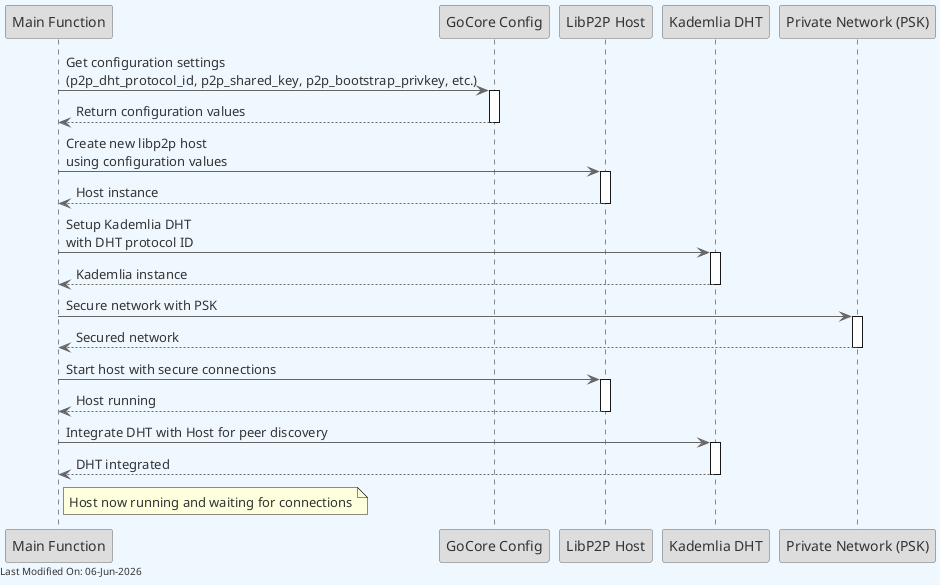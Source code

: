 @startuml
skinparam backgroundColor #F0F8FF
skinparam defaultFontColor #333333
skinparam arrowColor #666666

' Define borders for all elements
skinparam entity {
  BorderColor #666666
  BackgroundColor #DDDDDD
}

skinparam control {
  BorderColor #666666
  BackgroundColor #DDDDDD
}

skinparam participant {
  BorderColor #666666
  BackgroundColor #DDDDDD
}



participant "Main Function" as Main
participant "GoCore Config" as Config
participant "LibP2P Host" as LibP2P
participant "Kademlia DHT" as Kademlia
participant "Private Network (PSK)" as PrivateNet

Main -> Config: Get configuration settings\n(p2p_dht_protocol_id, p2p_shared_key, p2p_bootstrap_privkey, etc.)
activate Config
Config --> Main: Return configuration values
deactivate Config

Main -> LibP2P: Create new libp2p host\nusing configuration values
activate LibP2P
LibP2P --> Main: Host instance
deactivate LibP2P

Main -> Kademlia: Setup Kademlia DHT\nwith DHT protocol ID
activate Kademlia
Kademlia --> Main: Kademlia instance
deactivate Kademlia

Main -> PrivateNet: Secure network with PSK
activate PrivateNet
PrivateNet --> Main: Secured network
deactivate PrivateNet

Main -> LibP2P: Start host with secure connections
activate LibP2P
LibP2P --> Main: Host running
deactivate LibP2P

Main -> Kademlia: Integrate DHT with Host for peer discovery
activate Kademlia
Kademlia --> Main: DHT integrated
deactivate Kademlia

note right of Main: Host now running and waiting for connections

left footer Last Modified On: %date("dd-MMM-yyyy")

@enduml
